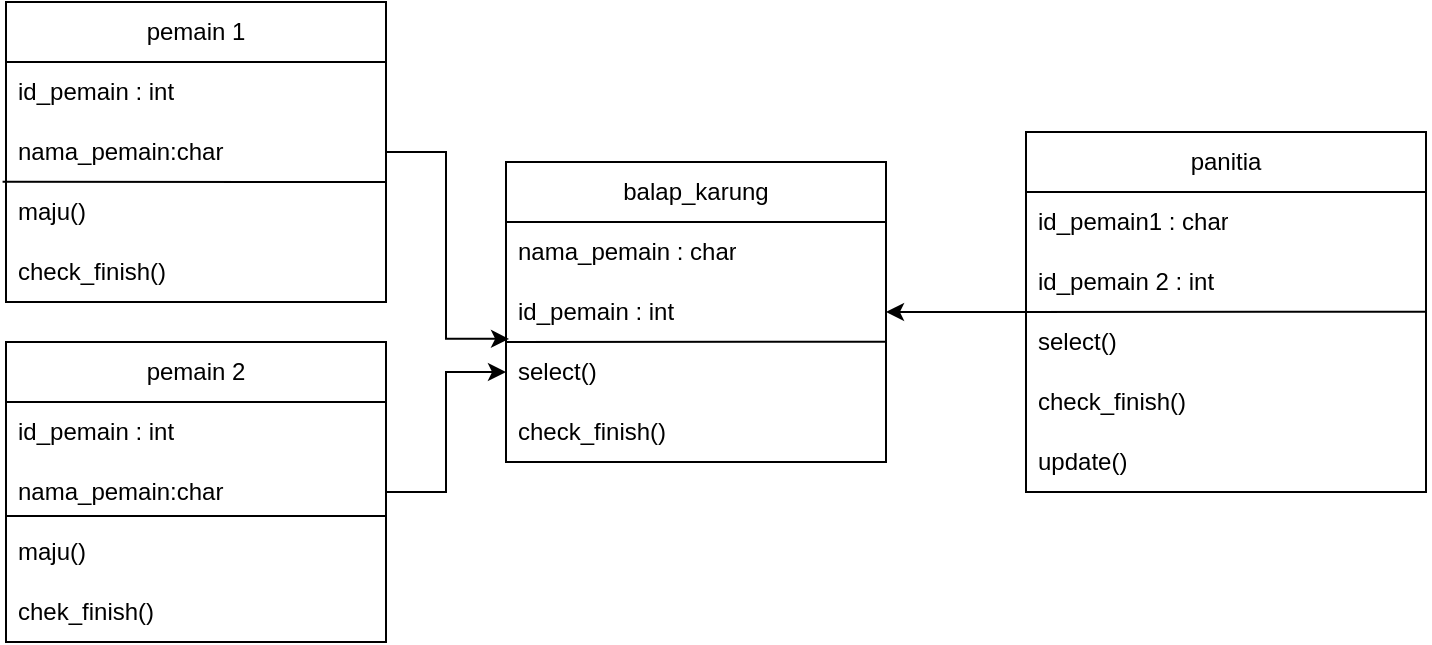 <mxfile version="22.0.8" type="github">
  <diagram name="Page-1" id="eG5Kyin6unwCIiOrZdDD">
    <mxGraphModel dx="1257" dy="683" grid="1" gridSize="10" guides="1" tooltips="1" connect="1" arrows="1" fold="1" page="1" pageScale="1" pageWidth="850" pageHeight="1100" math="0" shadow="0">
      <root>
        <mxCell id="0" />
        <mxCell id="1" parent="0" />
        <mxCell id="DiJ2J7dYDrkSOBV2empL-27" value="pemain 1" style="swimlane;fontStyle=0;childLayout=stackLayout;horizontal=1;startSize=30;horizontalStack=0;resizeParent=1;resizeParentMax=0;resizeLast=0;collapsible=1;marginBottom=0;whiteSpace=wrap;html=1;" vertex="1" parent="1">
          <mxGeometry x="60" y="210" width="190" height="150" as="geometry" />
        </mxCell>
        <mxCell id="DiJ2J7dYDrkSOBV2empL-28" value="id_pemain : int" style="text;strokeColor=none;fillColor=none;align=left;verticalAlign=middle;spacingLeft=4;spacingRight=4;overflow=hidden;points=[[0,0.5],[1,0.5]];portConstraint=eastwest;rotatable=0;whiteSpace=wrap;html=1;" vertex="1" parent="DiJ2J7dYDrkSOBV2empL-27">
          <mxGeometry y="30" width="190" height="30" as="geometry" />
        </mxCell>
        <mxCell id="DiJ2J7dYDrkSOBV2empL-31" value="nama_pemain:char" style="text;strokeColor=none;fillColor=none;align=left;verticalAlign=middle;spacingLeft=4;spacingRight=4;overflow=hidden;points=[[0,0.5],[1,0.5]];portConstraint=eastwest;rotatable=0;whiteSpace=wrap;html=1;" vertex="1" parent="DiJ2J7dYDrkSOBV2empL-27">
          <mxGeometry y="60" width="190" height="30" as="geometry" />
        </mxCell>
        <mxCell id="DiJ2J7dYDrkSOBV2empL-42" value="maju()" style="text;strokeColor=none;fillColor=none;align=left;verticalAlign=middle;spacingLeft=4;spacingRight=4;overflow=hidden;points=[[0,0.5],[1,0.5]];portConstraint=eastwest;rotatable=0;whiteSpace=wrap;html=1;" vertex="1" parent="DiJ2J7dYDrkSOBV2empL-27">
          <mxGeometry y="90" width="190" height="30" as="geometry" />
        </mxCell>
        <mxCell id="DiJ2J7dYDrkSOBV2empL-29" value="check_finish()" style="text;strokeColor=none;fillColor=none;align=left;verticalAlign=middle;spacingLeft=4;spacingRight=4;overflow=hidden;points=[[0,0.5],[1,0.5]];portConstraint=eastwest;rotatable=0;whiteSpace=wrap;html=1;" vertex="1" parent="DiJ2J7dYDrkSOBV2empL-27">
          <mxGeometry y="120" width="190" height="30" as="geometry" />
        </mxCell>
        <mxCell id="DiJ2J7dYDrkSOBV2empL-32" value="" style="endArrow=none;html=1;rounded=0;exitX=-0.009;exitY=-0.005;exitDx=0;exitDy=0;exitPerimeter=0;" edge="1" parent="DiJ2J7dYDrkSOBV2empL-27" source="DiJ2J7dYDrkSOBV2empL-42">
          <mxGeometry width="50" height="50" relative="1" as="geometry">
            <mxPoint x="0.15" y="86.0" as="sourcePoint" />
            <mxPoint x="190" y="90" as="targetPoint" />
          </mxGeometry>
        </mxCell>
        <mxCell id="DiJ2J7dYDrkSOBV2empL-33" value="pemain 2" style="swimlane;fontStyle=0;childLayout=stackLayout;horizontal=1;startSize=30;horizontalStack=0;resizeParent=1;resizeParentMax=0;resizeLast=0;collapsible=1;marginBottom=0;whiteSpace=wrap;html=1;" vertex="1" parent="1">
          <mxGeometry x="60" y="380" width="190" height="150" as="geometry" />
        </mxCell>
        <mxCell id="DiJ2J7dYDrkSOBV2empL-34" value="id_pemain : int" style="text;strokeColor=none;fillColor=none;align=left;verticalAlign=middle;spacingLeft=4;spacingRight=4;overflow=hidden;points=[[0,0.5],[1,0.5]];portConstraint=eastwest;rotatable=0;whiteSpace=wrap;html=1;" vertex="1" parent="DiJ2J7dYDrkSOBV2empL-33">
          <mxGeometry y="30" width="190" height="30" as="geometry" />
        </mxCell>
        <mxCell id="DiJ2J7dYDrkSOBV2empL-35" value="nama_pemain:char" style="text;strokeColor=none;fillColor=none;align=left;verticalAlign=middle;spacingLeft=4;spacingRight=4;overflow=hidden;points=[[0,0.5],[1,0.5]];portConstraint=eastwest;rotatable=0;whiteSpace=wrap;html=1;" vertex="1" parent="DiJ2J7dYDrkSOBV2empL-33">
          <mxGeometry y="60" width="190" height="30" as="geometry" />
        </mxCell>
        <mxCell id="DiJ2J7dYDrkSOBV2empL-36" value="maju()" style="text;strokeColor=none;fillColor=none;align=left;verticalAlign=middle;spacingLeft=4;spacingRight=4;overflow=hidden;points=[[0,0.5],[1,0.5]];portConstraint=eastwest;rotatable=0;whiteSpace=wrap;html=1;" vertex="1" parent="DiJ2J7dYDrkSOBV2empL-33">
          <mxGeometry y="90" width="190" height="30" as="geometry" />
        </mxCell>
        <mxCell id="DiJ2J7dYDrkSOBV2empL-43" value="chek_finish()" style="text;strokeColor=none;fillColor=none;align=left;verticalAlign=middle;spacingLeft=4;spacingRight=4;overflow=hidden;points=[[0,0.5],[1,0.5]];portConstraint=eastwest;rotatable=0;whiteSpace=wrap;html=1;" vertex="1" parent="DiJ2J7dYDrkSOBV2empL-33">
          <mxGeometry y="120" width="190" height="30" as="geometry" />
        </mxCell>
        <mxCell id="DiJ2J7dYDrkSOBV2empL-37" value="" style="endArrow=none;html=1;rounded=0;exitX=0.001;exitY=0.9;exitDx=0;exitDy=0;entryX=1.001;entryY=-0.1;entryDx=0;entryDy=0;entryPerimeter=0;exitPerimeter=0;" edge="1" parent="DiJ2J7dYDrkSOBV2empL-33" source="DiJ2J7dYDrkSOBV2empL-35" target="DiJ2J7dYDrkSOBV2empL-36">
          <mxGeometry width="50" height="50" relative="1" as="geometry">
            <mxPoint x="320" y="240" as="sourcePoint" />
            <mxPoint x="370" y="190" as="targetPoint" />
          </mxGeometry>
        </mxCell>
        <mxCell id="DiJ2J7dYDrkSOBV2empL-38" value="balap_karung" style="swimlane;fontStyle=0;childLayout=stackLayout;horizontal=1;startSize=30;horizontalStack=0;resizeParent=1;resizeParentMax=0;resizeLast=0;collapsible=1;marginBottom=0;whiteSpace=wrap;html=1;" vertex="1" parent="1">
          <mxGeometry x="310" y="290" width="190" height="150" as="geometry" />
        </mxCell>
        <mxCell id="DiJ2J7dYDrkSOBV2empL-39" value="nama_pemain : char" style="text;strokeColor=none;fillColor=none;align=left;verticalAlign=middle;spacingLeft=4;spacingRight=4;overflow=hidden;points=[[0,0.5],[1,0.5]];portConstraint=eastwest;rotatable=0;whiteSpace=wrap;html=1;" vertex="1" parent="DiJ2J7dYDrkSOBV2empL-38">
          <mxGeometry y="30" width="190" height="30" as="geometry" />
        </mxCell>
        <mxCell id="DiJ2J7dYDrkSOBV2empL-40" value="id_pemain : int" style="text;strokeColor=none;fillColor=none;align=left;verticalAlign=middle;spacingLeft=4;spacingRight=4;overflow=hidden;points=[[0,0.5],[1,0.5]];portConstraint=eastwest;rotatable=0;whiteSpace=wrap;html=1;" vertex="1" parent="DiJ2J7dYDrkSOBV2empL-38">
          <mxGeometry y="60" width="190" height="30" as="geometry" />
        </mxCell>
        <mxCell id="DiJ2J7dYDrkSOBV2empL-41" value="select()" style="text;strokeColor=none;fillColor=none;align=left;verticalAlign=middle;spacingLeft=4;spacingRight=4;overflow=hidden;points=[[0,0.5],[1,0.5]];portConstraint=eastwest;rotatable=0;whiteSpace=wrap;html=1;" vertex="1" parent="DiJ2J7dYDrkSOBV2empL-38">
          <mxGeometry y="90" width="190" height="30" as="geometry" />
        </mxCell>
        <mxCell id="DiJ2J7dYDrkSOBV2empL-44" value="check_finish()" style="text;strokeColor=none;fillColor=none;align=left;verticalAlign=middle;spacingLeft=4;spacingRight=4;overflow=hidden;points=[[0,0.5],[1,0.5]];portConstraint=eastwest;rotatable=0;whiteSpace=wrap;html=1;" vertex="1" parent="DiJ2J7dYDrkSOBV2empL-38">
          <mxGeometry y="120" width="190" height="30" as="geometry" />
        </mxCell>
        <mxCell id="DiJ2J7dYDrkSOBV2empL-45" value="" style="endArrow=none;html=1;rounded=0;entryX=1.001;entryY=0.995;entryDx=0;entryDy=0;entryPerimeter=0;" edge="1" parent="DiJ2J7dYDrkSOBV2empL-38" target="DiJ2J7dYDrkSOBV2empL-40">
          <mxGeometry width="50" height="50" relative="1" as="geometry">
            <mxPoint y="90" as="sourcePoint" />
            <mxPoint x="120" y="-20" as="targetPoint" />
          </mxGeometry>
        </mxCell>
        <mxCell id="DiJ2J7dYDrkSOBV2empL-54" style="edgeStyle=orthogonalEdgeStyle;rounded=0;orthogonalLoop=1;jettySize=auto;html=1;entryX=1;entryY=0.5;entryDx=0;entryDy=0;" edge="1" parent="1" source="DiJ2J7dYDrkSOBV2empL-46" target="DiJ2J7dYDrkSOBV2empL-40">
          <mxGeometry relative="1" as="geometry" />
        </mxCell>
        <mxCell id="DiJ2J7dYDrkSOBV2empL-46" value="panitia" style="swimlane;fontStyle=0;childLayout=stackLayout;horizontal=1;startSize=30;horizontalStack=0;resizeParent=1;resizeParentMax=0;resizeLast=0;collapsible=1;marginBottom=0;whiteSpace=wrap;html=1;" vertex="1" parent="1">
          <mxGeometry x="570" y="275" width="200" height="180" as="geometry" />
        </mxCell>
        <mxCell id="DiJ2J7dYDrkSOBV2empL-47" value="id_pemain1 : char" style="text;strokeColor=none;fillColor=none;align=left;verticalAlign=middle;spacingLeft=4;spacingRight=4;overflow=hidden;points=[[0,0.5],[1,0.5]];portConstraint=eastwest;rotatable=0;whiteSpace=wrap;html=1;" vertex="1" parent="DiJ2J7dYDrkSOBV2empL-46">
          <mxGeometry y="30" width="200" height="30" as="geometry" />
        </mxCell>
        <mxCell id="DiJ2J7dYDrkSOBV2empL-48" value="id_pemain 2 : int" style="text;strokeColor=none;fillColor=none;align=left;verticalAlign=middle;spacingLeft=4;spacingRight=4;overflow=hidden;points=[[0,0.5],[1,0.5]];portConstraint=eastwest;rotatable=0;whiteSpace=wrap;html=1;" vertex="1" parent="DiJ2J7dYDrkSOBV2empL-46">
          <mxGeometry y="60" width="200" height="30" as="geometry" />
        </mxCell>
        <mxCell id="DiJ2J7dYDrkSOBV2empL-49" value="select()" style="text;strokeColor=none;fillColor=none;align=left;verticalAlign=middle;spacingLeft=4;spacingRight=4;overflow=hidden;points=[[0,0.5],[1,0.5]];portConstraint=eastwest;rotatable=0;whiteSpace=wrap;html=1;" vertex="1" parent="DiJ2J7dYDrkSOBV2empL-46">
          <mxGeometry y="90" width="200" height="30" as="geometry" />
        </mxCell>
        <mxCell id="DiJ2J7dYDrkSOBV2empL-50" value="check_finish()" style="text;strokeColor=none;fillColor=none;align=left;verticalAlign=middle;spacingLeft=4;spacingRight=4;overflow=hidden;points=[[0,0.5],[1,0.5]];portConstraint=eastwest;rotatable=0;whiteSpace=wrap;html=1;" vertex="1" parent="DiJ2J7dYDrkSOBV2empL-46">
          <mxGeometry y="120" width="200" height="30" as="geometry" />
        </mxCell>
        <mxCell id="DiJ2J7dYDrkSOBV2empL-55" value="update()" style="text;strokeColor=none;fillColor=none;align=left;verticalAlign=middle;spacingLeft=4;spacingRight=4;overflow=hidden;points=[[0,0.5],[1,0.5]];portConstraint=eastwest;rotatable=0;whiteSpace=wrap;html=1;" vertex="1" parent="DiJ2J7dYDrkSOBV2empL-46">
          <mxGeometry y="150" width="200" height="30" as="geometry" />
        </mxCell>
        <mxCell id="DiJ2J7dYDrkSOBV2empL-51" value="" style="endArrow=none;html=1;rounded=0;entryX=1.001;entryY=0.995;entryDx=0;entryDy=0;entryPerimeter=0;" edge="1" parent="DiJ2J7dYDrkSOBV2empL-46" target="DiJ2J7dYDrkSOBV2empL-48">
          <mxGeometry width="50" height="50" relative="1" as="geometry">
            <mxPoint y="90" as="sourcePoint" />
            <mxPoint x="120" y="-20" as="targetPoint" />
          </mxGeometry>
        </mxCell>
        <mxCell id="DiJ2J7dYDrkSOBV2empL-52" style="edgeStyle=orthogonalEdgeStyle;rounded=0;orthogonalLoop=1;jettySize=auto;html=1;entryX=0.008;entryY=-0.052;entryDx=0;entryDy=0;entryPerimeter=0;" edge="1" parent="1" source="DiJ2J7dYDrkSOBV2empL-31" target="DiJ2J7dYDrkSOBV2empL-41">
          <mxGeometry relative="1" as="geometry" />
        </mxCell>
        <mxCell id="DiJ2J7dYDrkSOBV2empL-53" style="edgeStyle=orthogonalEdgeStyle;rounded=0;orthogonalLoop=1;jettySize=auto;html=1;entryX=0;entryY=0.5;entryDx=0;entryDy=0;" edge="1" parent="1" source="DiJ2J7dYDrkSOBV2empL-35" target="DiJ2J7dYDrkSOBV2empL-41">
          <mxGeometry relative="1" as="geometry" />
        </mxCell>
      </root>
    </mxGraphModel>
  </diagram>
</mxfile>
